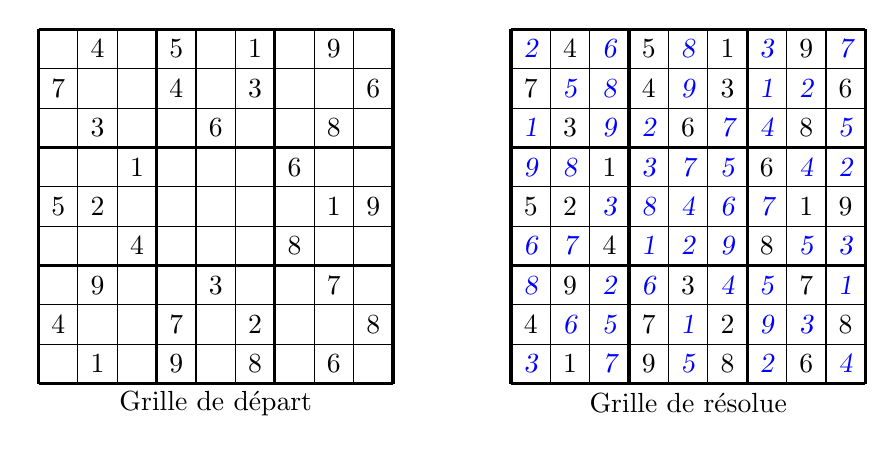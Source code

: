﻿% Sudoku
% Author: Roberto Bonvallet

\makeatletter
\ifx\c@row\undefined\newcounter{row}\fi
\ifx\c@col\undefined\newcounter{col}\fi
\makeatother

% \newcounter{row}
% \newcounter{col}

\newcommand\setrow[9]{
  \setcounter{col}{1}
  \foreach \n in {#1, #2, #3, #4, #5, #6, #7, #8, #9} {
    \edef\x{\value{col} - 0.5}
    \edef\y{9.5 - \value{row}}
    \node[anchor=center] at (\x, \y) {\n};
    \stepcounter{col}
  }
  \stepcounter{row}
}


\begin{tikzpicture}[scale=0.5]

  \begin{scope}
    \draw (0, 0) grid (9, 9);
    \draw[very thick, scale=3] (0, 0) grid (3, 3);

    \setcounter{row}{1}
    \setrow { }{4}{ }  {5}{ }{1}  { }{9}{ }
    \setrow {7}{ }{ }  {4}{ }{3}  { }{ }{6}
    \setrow { }{3}{ }  { }{6}{ }  { }{8}{ }

    \setrow { }{ }{1}  { }{ }{ }  {6}{ }{ }
    \setrow {5}{2}{ }  { }{ }{ }  { }{1}{9}
    \setrow { }{ }{4}  { }{ }{ }  {8}{ }{ }

    \setrow { }{9}{ }  { }{3}{ }  { }{7}{ }
    \setrow {4}{ }{ }  {7}{ }{2}  { }{ }{8}
    \setrow { }{1}{ }  {9}{ }{8}  { }{6}{ }

    \node[anchor=center] at (4.5, -0.5) {Grille de d\'epart};
  \end{scope}

  \begin{scope}[xshift=12cm]
    \draw (0, 0) grid (9, 9);
    \draw[very thick, scale=3] (0, 0) grid (3, 3);

    \setcounter{row}{1}
    \setrow { }{4}{ }  {5}{ }{1}  { }{9}{ }
    \setrow {7}{ }{ }  {4}{ }{3}  { }{ }{6}
    \setrow { }{3}{ }  { }{6}{ }  { }{8}{ }

    \setrow { }{ }{1}  { }{ }{ }  {6}{ }{ }
    \setrow {5}{2}{ }  { }{ }{ }  { }{1}{9}
    \setrow { }{ }{4}  { }{ }{ }  {8}{ }{ }

    \setrow { }{9}{ }  { }{3}{ }  { }{7}{ }
    \setrow {4}{ }{ }  {7}{ }{2}  { }{ }{8}
    \setrow { }{1}{ }  {9}{ }{8}  { }{6}{ }

    \node[anchor=center] at (4.5, -0.5) {Grille de r\'esolue};

    \begin{scope}[blue, font=\slshape]
      \setcounter{row}{1}
      \setrow {2}{ }{6}  { }{8}{ }  {3}{ }{7}
      \setrow { }{5}{8}  { }{9}{ }  {1}{2}{ }
      \setrow {1}{ }{9}  {2}{ }{7}  {4}{ }{5}

      \setrow {9}{8}{ }  {3}{7}{5}  { }{4}{2}
      \setrow { }{ }{3}  {8}{4}{6}  {7}{ }{ }
      \setrow {6}{7}{ }  {1}{2}{9}  { }{5}{3}

      \setrow {8}{ }{2}  {6}{ }{4}  {5}{ }{1}
      \setrow { }{6}{5}  { }{1}{ }  {9}{3}{ }
      \setrow {3}{ }{7}  { }{5}{ }  {2}{ }{4}
    \end{scope}

  \end{scope}

\end{tikzpicture}
